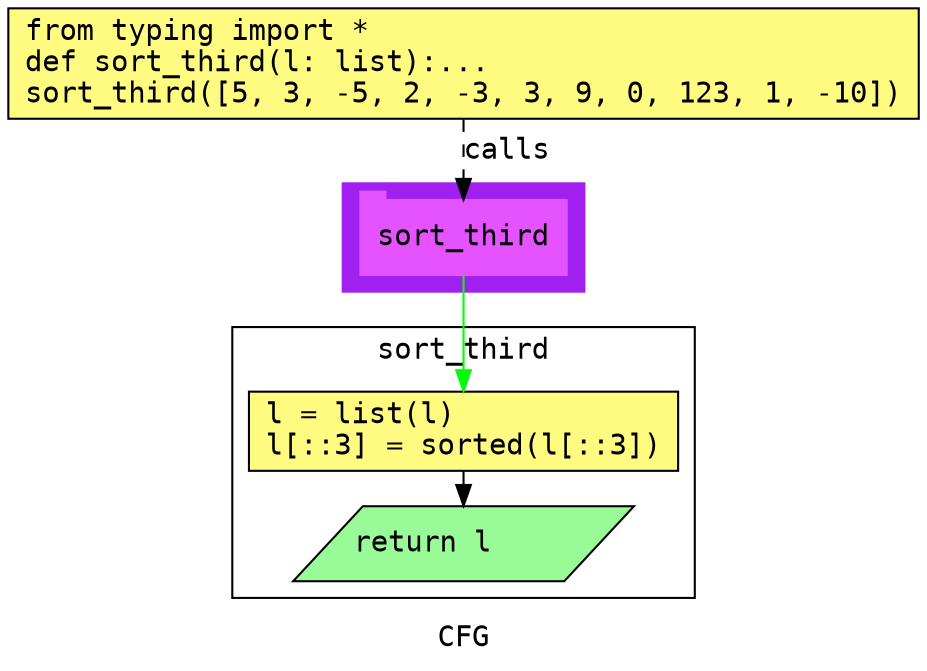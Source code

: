 digraph cluster128CFG {
	graph [bb="0,0,437,314",
		compound=True,
		fontname="DejaVu Sans Mono",
		label=CFG,
		lheight=0.21,
		lp="218.5,11.5",
		lwidth=0.35,
		pack=False,
		rankdir=TB,
		ranksep=0.02
	];
	node [fontname="DejaVu Sans Mono",
		label="\N"
	];
	edge [fontname="DejaVu Sans Mono"];
	subgraph cluster_1 {
		graph [bb="160.5,178,276.5,230",
			color=purple,
			compound=true,
			fontname="DejaVu Sans Mono",
			label="",
			rankdir=TB,
			ranksep=0.02,
			shape=tab,
			style=filled
		];
		node [fontname="DejaVu Sans Mono"];
		edge [fontname="DejaVu Sans Mono"];
		9	[color="#E552FF",
			height=0.5,
			label=sort_third,
			linenum="[9]",
			pos="218.5,204",
			shape=tab,
			style=filled,
			width=1.375];
	}
	subgraph cluster2sort_third {
		graph [bb="107.5,31,329.5,161",
			compound=True,
			fontname="DejaVu Sans Mono",
			label=sort_third,
			lheight=0.21,
			lp="218.5,149.5",
			lwidth=1.15,
			pack=False,
			rankdir=TB,
			ranksep=0.02
		];
		node [fontname="DejaVu Sans Mono"];
		edge [fontname="DejaVu Sans Mono"];
		subgraph cluster_3 {
			graph [color=purple,
				compound=true,
				fontname="DejaVu Sans Mono",
				label="",
				rankdir=TB,
				ranksep=0.02,
				shape=tab,
				style=filled
			];
			node [fontname="DejaVu Sans Mono"];
			edge [fontname="DejaVu Sans Mono"];
		}
		3	[fillcolor="#FFFB81",
			height=0.52778,
			label="l = list(l)\ll[::3] = sorted(l[::3])\l",
			linenum="[5, 6]",
			pos="218.5,111",
			shape=rectangle,
			style="filled,solid",
			width=2.8611];
		6	[fillcolor="#98fb98",
			height=0.5,
			label="return l\l",
			linenum="[7]",
			pos="218.5,57",
			shape=parallelogram,
			style="filled,solid",
			width=2.1971];
		3 -> 6	[color=black,
			pos="e,218.5,75.216 218.5,91.813 218.5,89.708 218.5,87.527 218.5,85.334"];
	}
	1	[fillcolor="#FFFB81",
		height=0.73611,
		label="from typing import *\ldef sort_third(l: list):...\lsort_third([5, 3, -5, 2, -3, 3, 9, 0, 123, 1, -10])\l",
		linenum="[1]",
		pos="218.5,287.5",
		shape=rectangle,
		style="filled,solid",
		width=6.0694];
	1 -> 9	[label=calls,
		lp="239.5,245.5",
		pos="e,218.5,222.13 218.5,260.71 218.5,251.66 218.5,241.47 218.5,232.3",
		style=dashed];
	9 -> 3	[color=green,
		pos="e,218.5,130.29 218.5,185.88 218.5,173.12 218.5,155.4 218.5,140.52"];
}
